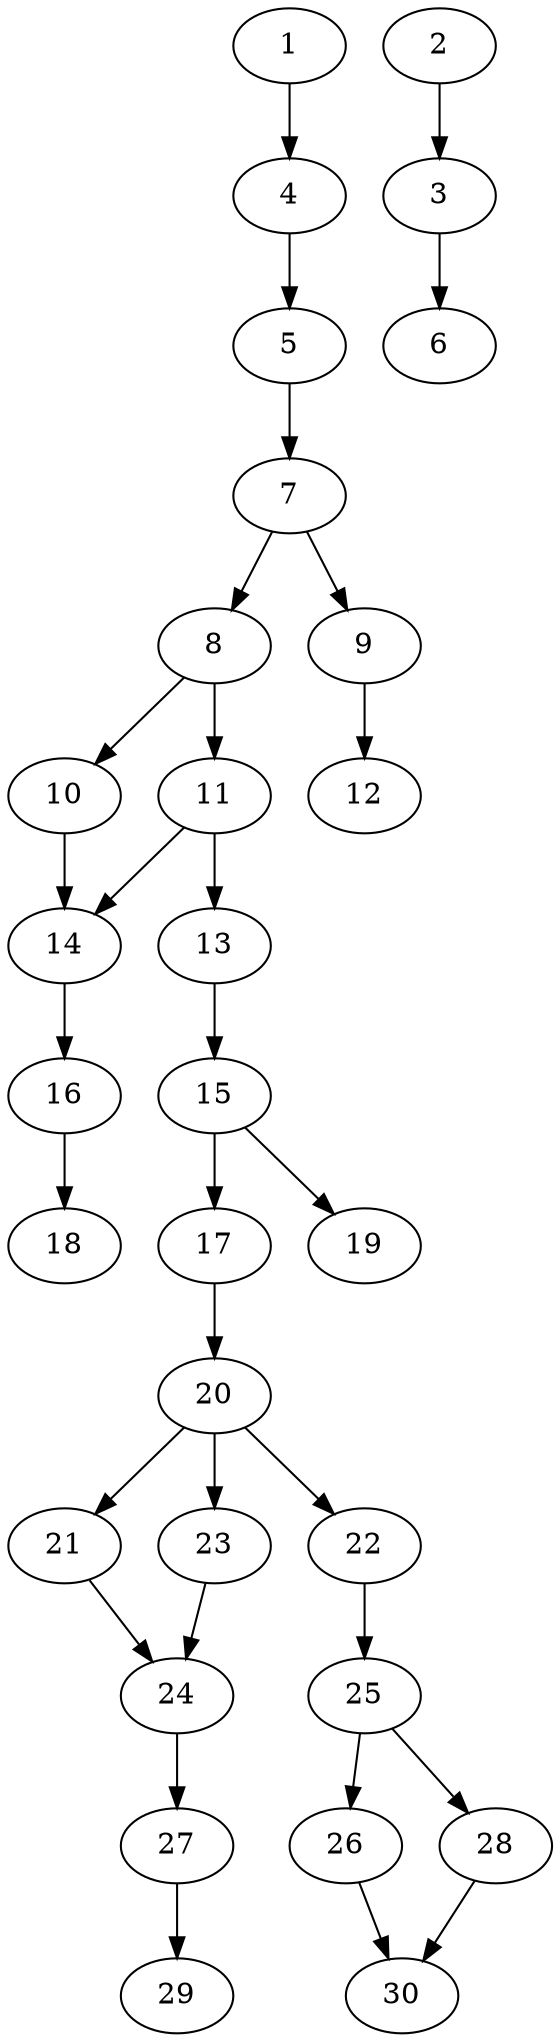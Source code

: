 // DAG automatically generated by daggen at Tue Aug  6 16:27:24 2019
// ./daggen --dot -n 30 --ccr 0.3 --fat 0.4 --regular 0.5 --density 0.5 --mindata 5242880 --maxdata 52428800 
digraph G {
  1 [size="75001173", alpha="0.12", expect_size="22500352"] 
  1 -> 4 [size ="22500352"]
  2 [size="115486720", alpha="0.03", expect_size="34646016"] 
  2 -> 3 [size ="34646016"]
  3 [size="72137387", alpha="0.05", expect_size="21641216"] 
  3 -> 6 [size ="21641216"]
  4 [size="144619520", alpha="0.15", expect_size="43385856"] 
  4 -> 5 [size ="43385856"]
  5 [size="169625600", alpha="0.02", expect_size="50887680"] 
  5 -> 7 [size ="50887680"]
  6 [size="127320747", alpha="0.11", expect_size="38196224"] 
  7 [size="36867413", alpha="0.11", expect_size="11060224"] 
  7 -> 8 [size ="11060224"]
  7 -> 9 [size ="11060224"]
  8 [size="90978987", alpha="0.01", expect_size="27293696"] 
  8 -> 10 [size ="27293696"]
  8 -> 11 [size ="27293696"]
  9 [size="128727040", alpha="0.02", expect_size="38618112"] 
  9 -> 12 [size ="38618112"]
  10 [size="71157760", alpha="0.16", expect_size="21347328"] 
  10 -> 14 [size ="21347328"]
  11 [size="133488640", alpha="0.02", expect_size="40046592"] 
  11 -> 13 [size ="40046592"]
  11 -> 14 [size ="40046592"]
  12 [size="73922560", alpha="0.09", expect_size="22176768"] 
  13 [size="100625067", alpha="0.00", expect_size="30187520"] 
  13 -> 15 [size ="30187520"]
  14 [size="136970240", alpha="0.14", expect_size="41091072"] 
  14 -> 16 [size ="41091072"]
  15 [size="99430400", alpha="0.12", expect_size="29829120"] 
  15 -> 17 [size ="29829120"]
  15 -> 19 [size ="29829120"]
  16 [size="116732587", alpha="0.14", expect_size="35019776"] 
  16 -> 18 [size ="35019776"]
  17 [size="46994773", alpha="0.01", expect_size="14098432"] 
  17 -> 20 [size ="14098432"]
  18 [size="135222613", alpha="0.19", expect_size="40566784"] 
  19 [size="142165333", alpha="0.10", expect_size="42649600"] 
  20 [size="155077973", alpha="0.08", expect_size="46523392"] 
  20 -> 21 [size ="46523392"]
  20 -> 22 [size ="46523392"]
  20 -> 23 [size ="46523392"]
  21 [size="127255893", alpha="0.14", expect_size="38176768"] 
  21 -> 24 [size ="38176768"]
  22 [size="145861973", alpha="0.13", expect_size="43758592"] 
  22 -> 25 [size ="43758592"]
  23 [size="59992747", alpha="0.19", expect_size="17997824"] 
  23 -> 24 [size ="17997824"]
  24 [size="61173760", alpha="0.00", expect_size="18352128"] 
  24 -> 27 [size ="18352128"]
  25 [size="169028267", alpha="0.01", expect_size="50708480"] 
  25 -> 26 [size ="50708480"]
  25 -> 28 [size ="50708480"]
  26 [size="104690347", alpha="0.16", expect_size="31407104"] 
  26 -> 30 [size ="31407104"]
  27 [size="56712533", alpha="0.14", expect_size="17013760"] 
  27 -> 29 [size ="17013760"]
  28 [size="61416107", alpha="0.00", expect_size="18424832"] 
  28 -> 30 [size ="18424832"]
  29 [size="50851840", alpha="0.01", expect_size="15255552"] 
  30 [size="126689280", alpha="0.09", expect_size="38006784"] 
}
